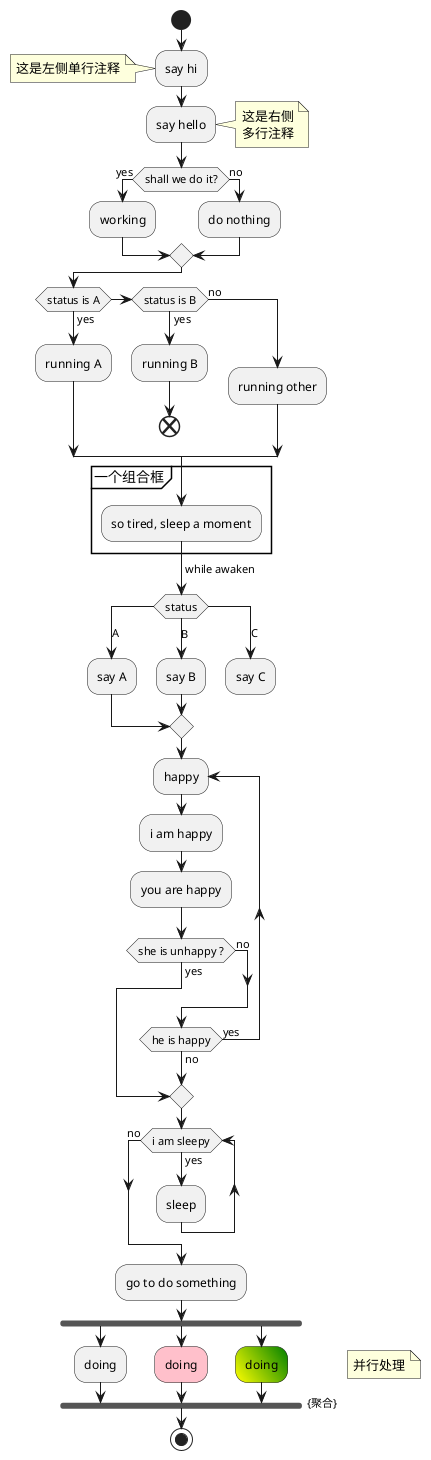 @startuml

'起点
start

'活动标签(activity label)以冒号开始，以分号结束
'默认按定义顺序自动连接
:say hi;
'给活动标签添加注释
note left: 这是左侧单行注释
:say hello;
note right
    这是右侧
    多行注释
end note

'条件判断
if (shall we do it?) then (yes)
    :working;
else (no)
    :do nothing;
endif

'多条件判断(if-elseif)
if (status is A) then (yes)
    :running A;
elseif (status is B) then (yes)
    :running B;
    end
else (no)
    :running other;
endif

'组合框
group 一个组合框
:so tired, sleep a moment;
'给箭头加文字
-> while awaken;
endgroup

'多条件判断(switch)
switch (status)
case (A)
    :say A;
case (B)
    :say B;
case (C)
    :say C;
    kill
endswitch

'循环
repeat :happy;
    :i am happy;
    :you are happy;
    if (she is unhappy ?) then (yes)
        break
    else (no)
    endif
repeat while (he is happy) is (yes) not (no)

while (i am sleepy) is (yes)
    :sleep;
endwhile (no)
    :go to do something;

'并行处理
fork
    :doing;
fork again
    #pink:doing;
fork again
    #yellow\green:doing;
end fork {聚合}
note right: 并行处理

'终点
stop

@enduml